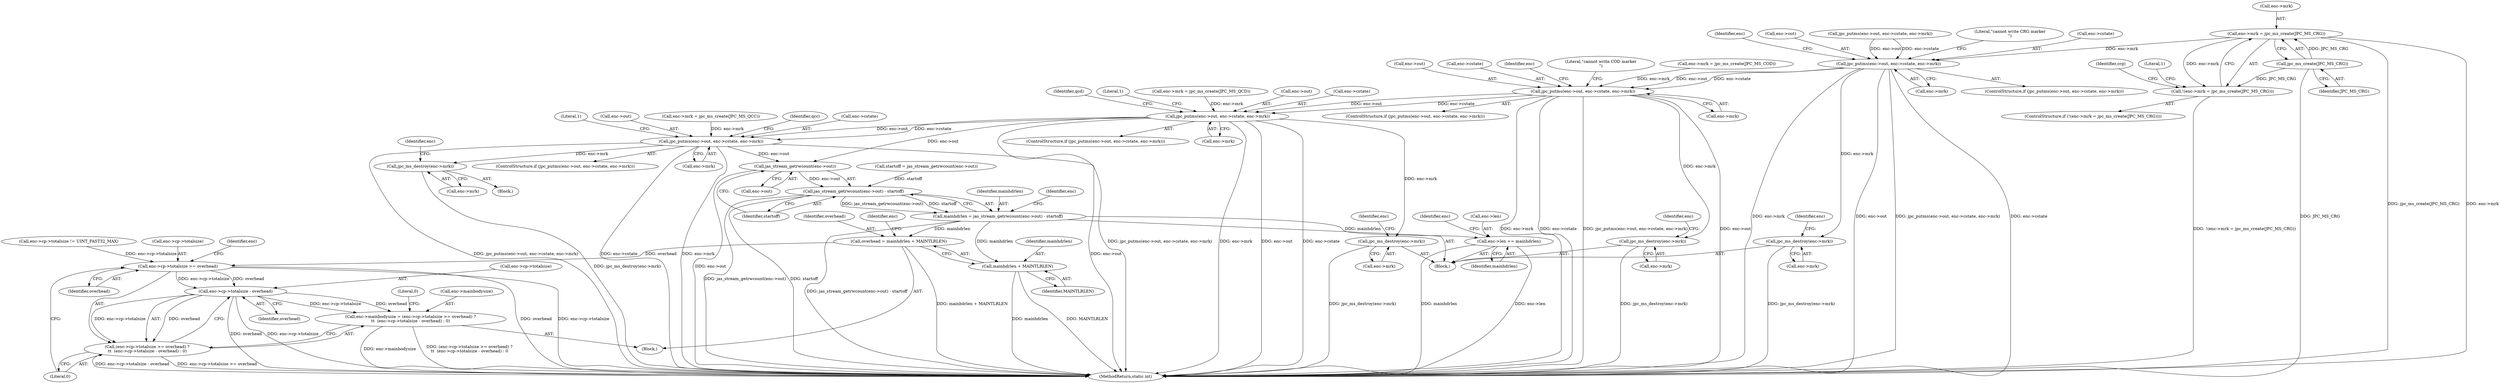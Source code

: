 digraph "0_jasper_d42b2388f7f8e0332c846675133acea151fc557a_38@API" {
"1000451" [label="(Call,enc->mrk = jpc_ms_create(JPC_MS_CRG))"];
"1000455" [label="(Call,jpc_ms_create(JPC_MS_CRG))"];
"1000450" [label="(Call,!(enc->mrk = jpc_ms_create(JPC_MS_CRG)))"];
"1000482" [label="(Call,jpc_putms(enc->out, enc->cstate, enc->mrk))"];
"1000498" [label="(Call,jpc_ms_destroy(enc->mrk))"];
"1000874" [label="(Call,jpc_putms(enc->out, enc->cstate, enc->mrk))"];
"1000890" [label="(Call,jpc_ms_destroy(enc->mrk))"];
"1000973" [label="(Call,jpc_putms(enc->out, enc->cstate, enc->mrk))"];
"1000994" [label="(Call,jpc_ms_destroy(enc->mrk))"];
"1001100" [label="(Call,jpc_putms(enc->out, enc->cstate, enc->mrk))"];
"1001121" [label="(Call,jpc_ms_destroy(enc->mrk))"];
"1001133" [label="(Call,jas_stream_getrwcount(enc->out))"];
"1001132" [label="(Call,jas_stream_getrwcount(enc->out) - startoff)"];
"1001130" [label="(Call,mainhdrlen = jas_stream_getrwcount(enc->out) - startoff)"];
"1001138" [label="(Call,enc->len += mainhdrlen)"];
"1001153" [label="(Call,overhead = mainhdrlen + MAINTLRLEN)"];
"1001163" [label="(Call,enc->cp->totalsize >= overhead)"];
"1001170" [label="(Call,enc->cp->totalsize - overhead)"];
"1001158" [label="(Call,enc->mainbodysize = (enc->cp->totalsize >= overhead) ?\n\t\t  (enc->cp->totalsize - overhead) : 0)"];
"1001162" [label="(Call,(enc->cp->totalsize >= overhead) ?\n\t\t  (enc->cp->totalsize - overhead) : 0)"];
"1001155" [label="(Call,mainhdrlen + MAINTLRLEN)"];
"1001142" [label="(Identifier,mainhdrlen)"];
"1000489" [label="(Call,enc->mrk)"];
"1000499" [label="(Call,enc->mrk)"];
"1001104" [label="(Call,enc->cstate)"];
"1000974" [label="(Call,enc->out)"];
"1000874" [label="(Call,jpc_putms(enc->out, enc->cstate, enc->mrk))"];
"1000451" [label="(Call,enc->mrk = jpc_ms_create(JPC_MS_CRG))"];
"1000873" [label="(ControlStructure,if (jpc_putms(enc->out, enc->cstate, enc->mrk)))"];
"1000890" [label="(Call,jpc_ms_destroy(enc->mrk))"];
"1001157" [label="(Identifier,MAINTLRLEN)"];
"1001176" [label="(Identifier,overhead)"];
"1001170" [label="(Call,enc->cp->totalsize - overhead)"];
"1000481" [label="(ControlStructure,if (jpc_putms(enc->out, enc->cstate, enc->mrk)))"];
"1000456" [label="(Identifier,JPC_MS_CRG)"];
"1000494" [label="(Literal,\"cannot write CRG marker\n\")"];
"1000875" [label="(Call,enc->out)"];
"1001113" [label="(Literal,1)"];
"1001160" [label="(Identifier,enc)"];
"1001147" [label="(Identifier,enc)"];
"1000486" [label="(Call,enc->cstate)"];
"1001156" [label="(Identifier,mainhdrlen)"];
"1000977" [label="(Call,enc->cstate)"];
"1001132" [label="(Call,jas_stream_getrwcount(enc->out) - startoff)"];
"1001139" [label="(Call,enc->len)"];
"1001169" [label="(Identifier,overhead)"];
"1001121" [label="(Call,jpc_ms_destroy(enc->mrk))"];
"1000878" [label="(Call,enc->cstate)"];
"1001101" [label="(Call,enc->out)"];
"1000990" [label="(Identifier,qcd)"];
"1001131" [label="(Identifier,mainhdrlen)"];
"1000972" [label="(ControlStructure,if (jpc_putms(enc->out, enc->cstate, enc->mrk)))"];
"1000498" [label="(Call,jpc_ms_destroy(enc->mrk))"];
"1001171" [label="(Call,enc->cp->totalsize)"];
"1000424" [label="(Call,jpc_putms(enc->out, enc->cstate, enc->mrk))"];
"1000881" [label="(Call,enc->mrk)"];
"1001151" [label="(Block,)"];
"1001023" [label="(Call,enc->mrk = jpc_ms_create(JPC_MS_QCC))"];
"1000892" [label="(Identifier,enc)"];
"1000995" [label="(Call,enc->mrk)"];
"1000504" [label="(Identifier,enc)"];
"1001140" [label="(Identifier,enc)"];
"1000886" [label="(Literal,\"cannot write COD marker\n\")"];
"1001144" [label="(Call,enc->cp->totalsize != UINT_FAST32_MAX)"];
"1001158" [label="(Call,enc->mainbodysize = (enc->cp->totalsize >= overhead) ?\n\t\t  (enc->cp->totalsize - overhead) : 0)"];
"1000673" [label="(Call,enc->mrk = jpc_ms_create(JPC_MS_COD))"];
"1001099" [label="(ControlStructure,if (jpc_putms(enc->out, enc->cstate, enc->mrk)))"];
"1001163" [label="(Call,enc->cp->totalsize >= overhead)"];
"1001122" [label="(Call,enc->mrk)"];
"1000500" [label="(Identifier,enc)"];
"1001020" [label="(Block,)"];
"1000896" [label="(Identifier,enc)"];
"1000986" [label="(Literal,1)"];
"1001137" [label="(Identifier,startoff)"];
"1000460" [label="(Literal,1)"];
"1000134" [label="(Call,startoff = jas_stream_getrwcount(enc->out))"];
"1000901" [label="(Call,enc->mrk = jpc_ms_create(JPC_MS_QCD))"];
"1000973" [label="(Call,jpc_putms(enc->out, enc->cstate, enc->mrk))"];
"1000455" [label="(Call,jpc_ms_create(JPC_MS_CRG))"];
"1001127" [label="(Identifier,enc)"];
"1001159" [label="(Call,enc->mainbodysize)"];
"1001117" [label="(Identifier,qcc)"];
"1000980" [label="(Call,enc->mrk)"];
"1000449" [label="(ControlStructure,if (!(enc->mrk = jpc_ms_create(JPC_MS_CRG))))"];
"1000483" [label="(Call,enc->out)"];
"1001100" [label="(Call,jpc_putms(enc->out, enc->cstate, enc->mrk))"];
"1000482" [label="(Call,jpc_putms(enc->out, enc->cstate, enc->mrk))"];
"1001155" [label="(Call,mainhdrlen + MAINTLRLEN)"];
"1001153" [label="(Call,overhead = mainhdrlen + MAINTLRLEN)"];
"1001164" [label="(Call,enc->cp->totalsize)"];
"1000462" [label="(Identifier,crg)"];
"1001130" [label="(Call,mainhdrlen = jas_stream_getrwcount(enc->out) - startoff)"];
"1001133" [label="(Call,jas_stream_getrwcount(enc->out))"];
"1001138" [label="(Call,enc->len += mainhdrlen)"];
"1001107" [label="(Call,enc->mrk)"];
"1000452" [label="(Call,enc->mrk)"];
"1001000" [label="(Identifier,enc)"];
"1001162" [label="(Call,(enc->cp->totalsize >= overhead) ?\n\t\t  (enc->cp->totalsize - overhead) : 0)"];
"1001173" [label="(Identifier,enc)"];
"1001187" [label="(MethodReturn,static int)"];
"1001154" [label="(Identifier,overhead)"];
"1001177" [label="(Literal,0)"];
"1000994" [label="(Call,jpc_ms_destroy(enc->mrk))"];
"1001186" [label="(Literal,0)"];
"1000106" [label="(Block,)"];
"1000450" [label="(Call,!(enc->mrk = jpc_ms_create(JPC_MS_CRG)))"];
"1000891" [label="(Call,enc->mrk)"];
"1001134" [label="(Call,enc->out)"];
"1000451" -> "1000450"  [label="AST: "];
"1000451" -> "1000455"  [label="CFG: "];
"1000452" -> "1000451"  [label="AST: "];
"1000455" -> "1000451"  [label="AST: "];
"1000450" -> "1000451"  [label="CFG: "];
"1000451" -> "1001187"  [label="DDG: jpc_ms_create(JPC_MS_CRG)"];
"1000451" -> "1001187"  [label="DDG: enc->mrk"];
"1000451" -> "1000450"  [label="DDG: enc->mrk"];
"1000455" -> "1000451"  [label="DDG: JPC_MS_CRG"];
"1000451" -> "1000482"  [label="DDG: enc->mrk"];
"1000455" -> "1000456"  [label="CFG: "];
"1000456" -> "1000455"  [label="AST: "];
"1000455" -> "1001187"  [label="DDG: JPC_MS_CRG"];
"1000455" -> "1000450"  [label="DDG: JPC_MS_CRG"];
"1000450" -> "1000449"  [label="AST: "];
"1000460" -> "1000450"  [label="CFG: "];
"1000462" -> "1000450"  [label="CFG: "];
"1000450" -> "1001187"  [label="DDG: !(enc->mrk = jpc_ms_create(JPC_MS_CRG))"];
"1000482" -> "1000481"  [label="AST: "];
"1000482" -> "1000489"  [label="CFG: "];
"1000483" -> "1000482"  [label="AST: "];
"1000486" -> "1000482"  [label="AST: "];
"1000489" -> "1000482"  [label="AST: "];
"1000494" -> "1000482"  [label="CFG: "];
"1000500" -> "1000482"  [label="CFG: "];
"1000482" -> "1001187"  [label="DDG: enc->cstate"];
"1000482" -> "1001187"  [label="DDG: enc->mrk"];
"1000482" -> "1001187"  [label="DDG: enc->out"];
"1000482" -> "1001187"  [label="DDG: jpc_putms(enc->out, enc->cstate, enc->mrk)"];
"1000424" -> "1000482"  [label="DDG: enc->out"];
"1000424" -> "1000482"  [label="DDG: enc->cstate"];
"1000482" -> "1000498"  [label="DDG: enc->mrk"];
"1000482" -> "1000874"  [label="DDG: enc->out"];
"1000482" -> "1000874"  [label="DDG: enc->cstate"];
"1000498" -> "1000106"  [label="AST: "];
"1000498" -> "1000499"  [label="CFG: "];
"1000499" -> "1000498"  [label="AST: "];
"1000504" -> "1000498"  [label="CFG: "];
"1000498" -> "1001187"  [label="DDG: jpc_ms_destroy(enc->mrk)"];
"1000874" -> "1000873"  [label="AST: "];
"1000874" -> "1000881"  [label="CFG: "];
"1000875" -> "1000874"  [label="AST: "];
"1000878" -> "1000874"  [label="AST: "];
"1000881" -> "1000874"  [label="AST: "];
"1000886" -> "1000874"  [label="CFG: "];
"1000892" -> "1000874"  [label="CFG: "];
"1000874" -> "1001187"  [label="DDG: enc->mrk"];
"1000874" -> "1001187"  [label="DDG: enc->cstate"];
"1000874" -> "1001187"  [label="DDG: jpc_putms(enc->out, enc->cstate, enc->mrk)"];
"1000874" -> "1001187"  [label="DDG: enc->out"];
"1000673" -> "1000874"  [label="DDG: enc->mrk"];
"1000874" -> "1000890"  [label="DDG: enc->mrk"];
"1000874" -> "1000973"  [label="DDG: enc->out"];
"1000874" -> "1000973"  [label="DDG: enc->cstate"];
"1000890" -> "1000106"  [label="AST: "];
"1000890" -> "1000891"  [label="CFG: "];
"1000891" -> "1000890"  [label="AST: "];
"1000896" -> "1000890"  [label="CFG: "];
"1000890" -> "1001187"  [label="DDG: jpc_ms_destroy(enc->mrk)"];
"1000973" -> "1000972"  [label="AST: "];
"1000973" -> "1000980"  [label="CFG: "];
"1000974" -> "1000973"  [label="AST: "];
"1000977" -> "1000973"  [label="AST: "];
"1000980" -> "1000973"  [label="AST: "];
"1000986" -> "1000973"  [label="CFG: "];
"1000990" -> "1000973"  [label="CFG: "];
"1000973" -> "1001187"  [label="DDG: enc->out"];
"1000973" -> "1001187"  [label="DDG: enc->cstate"];
"1000973" -> "1001187"  [label="DDG: jpc_putms(enc->out, enc->cstate, enc->mrk)"];
"1000973" -> "1001187"  [label="DDG: enc->mrk"];
"1000901" -> "1000973"  [label="DDG: enc->mrk"];
"1000973" -> "1000994"  [label="DDG: enc->mrk"];
"1000973" -> "1001100"  [label="DDG: enc->out"];
"1000973" -> "1001100"  [label="DDG: enc->cstate"];
"1000973" -> "1001133"  [label="DDG: enc->out"];
"1000994" -> "1000106"  [label="AST: "];
"1000994" -> "1000995"  [label="CFG: "];
"1000995" -> "1000994"  [label="AST: "];
"1001000" -> "1000994"  [label="CFG: "];
"1000994" -> "1001187"  [label="DDG: jpc_ms_destroy(enc->mrk)"];
"1001100" -> "1001099"  [label="AST: "];
"1001100" -> "1001107"  [label="CFG: "];
"1001101" -> "1001100"  [label="AST: "];
"1001104" -> "1001100"  [label="AST: "];
"1001107" -> "1001100"  [label="AST: "];
"1001113" -> "1001100"  [label="CFG: "];
"1001117" -> "1001100"  [label="CFG: "];
"1001100" -> "1001187"  [label="DDG: jpc_putms(enc->out, enc->cstate, enc->mrk)"];
"1001100" -> "1001187"  [label="DDG: enc->cstate"];
"1001100" -> "1001187"  [label="DDG: enc->mrk"];
"1001100" -> "1001187"  [label="DDG: enc->out"];
"1001023" -> "1001100"  [label="DDG: enc->mrk"];
"1001100" -> "1001121"  [label="DDG: enc->mrk"];
"1001100" -> "1001133"  [label="DDG: enc->out"];
"1001121" -> "1001020"  [label="AST: "];
"1001121" -> "1001122"  [label="CFG: "];
"1001122" -> "1001121"  [label="AST: "];
"1001127" -> "1001121"  [label="CFG: "];
"1001121" -> "1001187"  [label="DDG: jpc_ms_destroy(enc->mrk)"];
"1001133" -> "1001132"  [label="AST: "];
"1001133" -> "1001134"  [label="CFG: "];
"1001134" -> "1001133"  [label="AST: "];
"1001137" -> "1001133"  [label="CFG: "];
"1001133" -> "1001187"  [label="DDG: enc->out"];
"1001133" -> "1001132"  [label="DDG: enc->out"];
"1001132" -> "1001130"  [label="AST: "];
"1001132" -> "1001137"  [label="CFG: "];
"1001137" -> "1001132"  [label="AST: "];
"1001130" -> "1001132"  [label="CFG: "];
"1001132" -> "1001187"  [label="DDG: startoff"];
"1001132" -> "1001187"  [label="DDG: jas_stream_getrwcount(enc->out)"];
"1001132" -> "1001130"  [label="DDG: jas_stream_getrwcount(enc->out)"];
"1001132" -> "1001130"  [label="DDG: startoff"];
"1000134" -> "1001132"  [label="DDG: startoff"];
"1001130" -> "1000106"  [label="AST: "];
"1001131" -> "1001130"  [label="AST: "];
"1001140" -> "1001130"  [label="CFG: "];
"1001130" -> "1001187"  [label="DDG: jas_stream_getrwcount(enc->out) - startoff"];
"1001130" -> "1001138"  [label="DDG: mainhdrlen"];
"1001130" -> "1001153"  [label="DDG: mainhdrlen"];
"1001130" -> "1001155"  [label="DDG: mainhdrlen"];
"1001138" -> "1000106"  [label="AST: "];
"1001138" -> "1001142"  [label="CFG: "];
"1001139" -> "1001138"  [label="AST: "];
"1001142" -> "1001138"  [label="AST: "];
"1001147" -> "1001138"  [label="CFG: "];
"1001138" -> "1001187"  [label="DDG: enc->len"];
"1001138" -> "1001187"  [label="DDG: mainhdrlen"];
"1001153" -> "1001151"  [label="AST: "];
"1001153" -> "1001155"  [label="CFG: "];
"1001154" -> "1001153"  [label="AST: "];
"1001155" -> "1001153"  [label="AST: "];
"1001160" -> "1001153"  [label="CFG: "];
"1001153" -> "1001187"  [label="DDG: mainhdrlen + MAINTLRLEN"];
"1001153" -> "1001163"  [label="DDG: overhead"];
"1001163" -> "1001162"  [label="AST: "];
"1001163" -> "1001169"  [label="CFG: "];
"1001164" -> "1001163"  [label="AST: "];
"1001169" -> "1001163"  [label="AST: "];
"1001173" -> "1001163"  [label="CFG: "];
"1001177" -> "1001163"  [label="CFG: "];
"1001163" -> "1001187"  [label="DDG: enc->cp->totalsize"];
"1001163" -> "1001187"  [label="DDG: overhead"];
"1001144" -> "1001163"  [label="DDG: enc->cp->totalsize"];
"1001163" -> "1001170"  [label="DDG: enc->cp->totalsize"];
"1001163" -> "1001170"  [label="DDG: overhead"];
"1001170" -> "1001162"  [label="AST: "];
"1001170" -> "1001176"  [label="CFG: "];
"1001171" -> "1001170"  [label="AST: "];
"1001176" -> "1001170"  [label="AST: "];
"1001162" -> "1001170"  [label="CFG: "];
"1001170" -> "1001187"  [label="DDG: overhead"];
"1001170" -> "1001187"  [label="DDG: enc->cp->totalsize"];
"1001170" -> "1001158"  [label="DDG: enc->cp->totalsize"];
"1001170" -> "1001158"  [label="DDG: overhead"];
"1001170" -> "1001162"  [label="DDG: enc->cp->totalsize"];
"1001170" -> "1001162"  [label="DDG: overhead"];
"1001158" -> "1001151"  [label="AST: "];
"1001158" -> "1001162"  [label="CFG: "];
"1001159" -> "1001158"  [label="AST: "];
"1001162" -> "1001158"  [label="AST: "];
"1001186" -> "1001158"  [label="CFG: "];
"1001158" -> "1001187"  [label="DDG: enc->mainbodysize"];
"1001158" -> "1001187"  [label="DDG: (enc->cp->totalsize >= overhead) ?\n\t\t  (enc->cp->totalsize - overhead) : 0"];
"1001162" -> "1001177"  [label="CFG: "];
"1001177" -> "1001162"  [label="AST: "];
"1001162" -> "1001187"  [label="DDG: enc->cp->totalsize >= overhead"];
"1001162" -> "1001187"  [label="DDG: enc->cp->totalsize - overhead"];
"1001155" -> "1001157"  [label="CFG: "];
"1001156" -> "1001155"  [label="AST: "];
"1001157" -> "1001155"  [label="AST: "];
"1001155" -> "1001187"  [label="DDG: mainhdrlen"];
"1001155" -> "1001187"  [label="DDG: MAINTLRLEN"];
}
